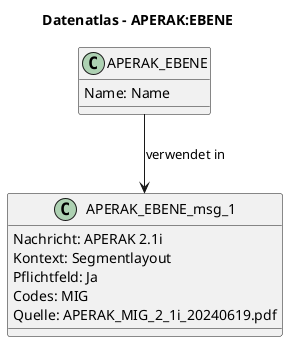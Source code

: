 @startuml
title Datenatlas – APERAK:EBENE
class APERAK_EBENE {
  Name: Name
}
class APERAK_EBENE_msg_1 {
  Nachricht: APERAK 2.1i
  Kontext: Segmentlayout
  Pflichtfeld: Ja
  Codes: MIG
  Quelle: APERAK_MIG_2_1i_20240619.pdf
}
APERAK_EBENE --> APERAK_EBENE_msg_1 : verwendet in
@enduml